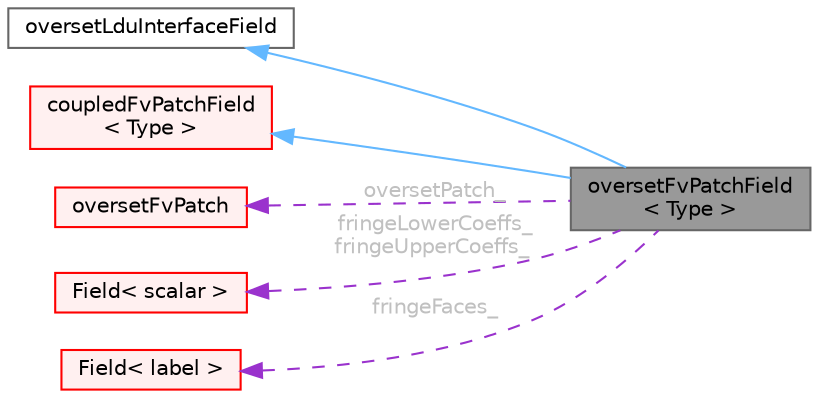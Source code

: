 digraph "oversetFvPatchField&lt; Type &gt;"
{
 // LATEX_PDF_SIZE
  bgcolor="transparent";
  edge [fontname=Helvetica,fontsize=10,labelfontname=Helvetica,labelfontsize=10];
  node [fontname=Helvetica,fontsize=10,shape=box,height=0.2,width=0.4];
  rankdir="LR";
  Node1 [id="Node000001",label="oversetFvPatchField\l\< Type \>",height=0.2,width=0.4,color="gray40", fillcolor="grey60", style="filled", fontcolor="black",tooltip="Boundary condition for use on overset patches. To be run in combination with special dynamicFvMesh ty..."];
  Node2 -> Node1 [id="edge1_Node000001_Node000002",dir="back",color="steelblue1",style="solid",tooltip=" "];
  Node2 [id="Node000002",label="oversetLduInterfaceField",height=0.2,width=0.4,color="gray40", fillcolor="white", style="filled",URL="$classFoam_1_1oversetLduInterfaceField.html",tooltip="Abstract base class for overset coupled interface fields."];
  Node3 -> Node1 [id="edge2_Node000001_Node000003",dir="back",color="steelblue1",style="solid",tooltip=" "];
  Node3 [id="Node000003",label="coupledFvPatchField\l\< Type \>",height=0.2,width=0.4,color="red", fillcolor="#FFF0F0", style="filled",URL="$classFoam_1_1coupledFvPatchField.html",tooltip="Abstract base class for coupled patches."];
  Node15 -> Node1 [id="edge3_Node000001_Node000015",dir="back",color="darkorchid3",style="dashed",tooltip=" ",label=" oversetPatch_",fontcolor="grey" ];
  Node15 [id="Node000015",label="oversetFvPatch",height=0.2,width=0.4,color="red", fillcolor="#FFF0F0", style="filled",URL="$classFoam_1_1oversetFvPatch.html",tooltip="Patch for indicating interpolated boundaries (in overset meshes)."];
  Node19 -> Node1 [id="edge4_Node000001_Node000019",dir="back",color="darkorchid3",style="dashed",tooltip=" ",label=" fringeLowerCoeffs_\nfringeUpperCoeffs_",fontcolor="grey" ];
  Node19 [id="Node000019",label="Field\< scalar \>",height=0.2,width=0.4,color="red", fillcolor="#FFF0F0", style="filled",URL="$classFoam_1_1Field.html",tooltip=" "];
  Node22 -> Node1 [id="edge5_Node000001_Node000022",dir="back",color="darkorchid3",style="dashed",tooltip=" ",label=" fringeFaces_",fontcolor="grey" ];
  Node22 [id="Node000022",label="Field\< label \>",height=0.2,width=0.4,color="red", fillcolor="#FFF0F0", style="filled",URL="$classFoam_1_1Field.html",tooltip=" "];
}
